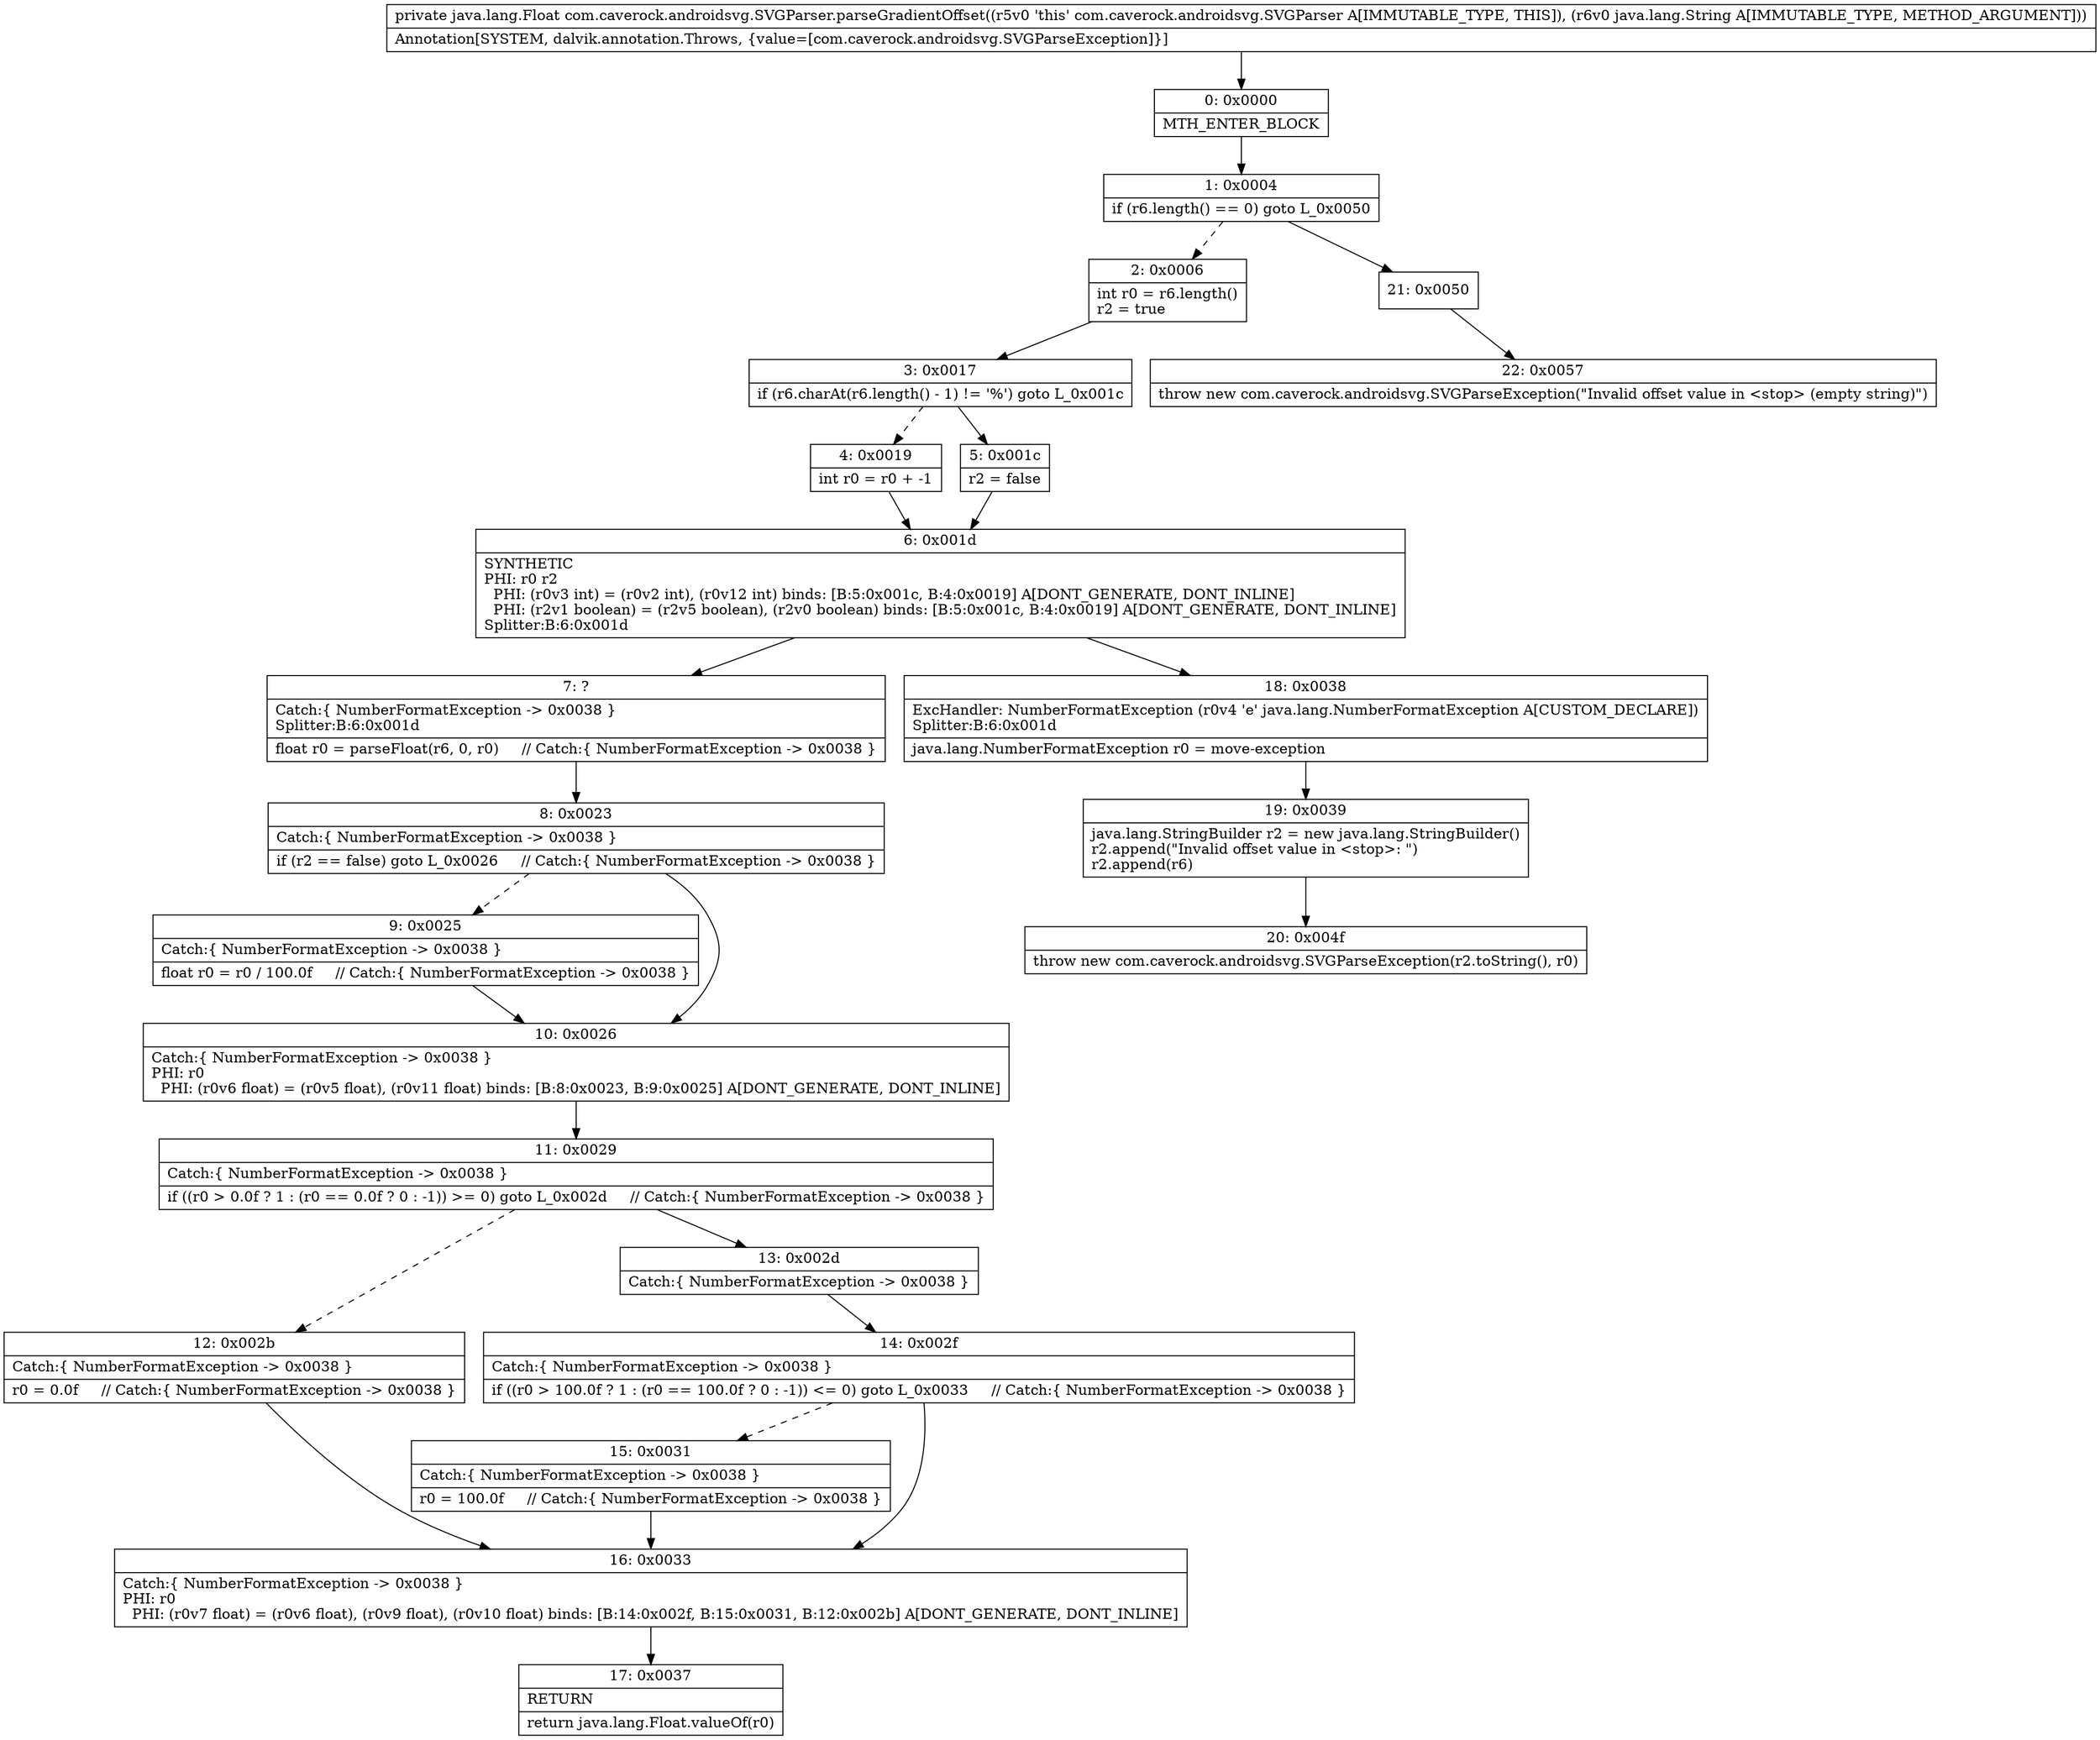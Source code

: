 digraph "CFG forcom.caverock.androidsvg.SVGParser.parseGradientOffset(Ljava\/lang\/String;)Ljava\/lang\/Float;" {
Node_0 [shape=record,label="{0\:\ 0x0000|MTH_ENTER_BLOCK\l}"];
Node_1 [shape=record,label="{1\:\ 0x0004|if (r6.length() == 0) goto L_0x0050\l}"];
Node_2 [shape=record,label="{2\:\ 0x0006|int r0 = r6.length()\lr2 = true\l}"];
Node_3 [shape=record,label="{3\:\ 0x0017|if (r6.charAt(r6.length() \- 1) != '%') goto L_0x001c\l}"];
Node_4 [shape=record,label="{4\:\ 0x0019|int r0 = r0 + \-1\l}"];
Node_5 [shape=record,label="{5\:\ 0x001c|r2 = false\l}"];
Node_6 [shape=record,label="{6\:\ 0x001d|SYNTHETIC\lPHI: r0 r2 \l  PHI: (r0v3 int) = (r0v2 int), (r0v12 int) binds: [B:5:0x001c, B:4:0x0019] A[DONT_GENERATE, DONT_INLINE]\l  PHI: (r2v1 boolean) = (r2v5 boolean), (r2v0 boolean) binds: [B:5:0x001c, B:4:0x0019] A[DONT_GENERATE, DONT_INLINE]\lSplitter:B:6:0x001d\l}"];
Node_7 [shape=record,label="{7\:\ ?|Catch:\{ NumberFormatException \-\> 0x0038 \}\lSplitter:B:6:0x001d\l|float r0 = parseFloat(r6, 0, r0)     \/\/ Catch:\{ NumberFormatException \-\> 0x0038 \}\l}"];
Node_8 [shape=record,label="{8\:\ 0x0023|Catch:\{ NumberFormatException \-\> 0x0038 \}\l|if (r2 == false) goto L_0x0026     \/\/ Catch:\{ NumberFormatException \-\> 0x0038 \}\l}"];
Node_9 [shape=record,label="{9\:\ 0x0025|Catch:\{ NumberFormatException \-\> 0x0038 \}\l|float r0 = r0 \/ 100.0f     \/\/ Catch:\{ NumberFormatException \-\> 0x0038 \}\l}"];
Node_10 [shape=record,label="{10\:\ 0x0026|Catch:\{ NumberFormatException \-\> 0x0038 \}\lPHI: r0 \l  PHI: (r0v6 float) = (r0v5 float), (r0v11 float) binds: [B:8:0x0023, B:9:0x0025] A[DONT_GENERATE, DONT_INLINE]\l}"];
Node_11 [shape=record,label="{11\:\ 0x0029|Catch:\{ NumberFormatException \-\> 0x0038 \}\l|if ((r0 \> 0.0f ? 1 : (r0 == 0.0f ? 0 : \-1)) \>= 0) goto L_0x002d     \/\/ Catch:\{ NumberFormatException \-\> 0x0038 \}\l}"];
Node_12 [shape=record,label="{12\:\ 0x002b|Catch:\{ NumberFormatException \-\> 0x0038 \}\l|r0 = 0.0f     \/\/ Catch:\{ NumberFormatException \-\> 0x0038 \}\l}"];
Node_13 [shape=record,label="{13\:\ 0x002d|Catch:\{ NumberFormatException \-\> 0x0038 \}\l}"];
Node_14 [shape=record,label="{14\:\ 0x002f|Catch:\{ NumberFormatException \-\> 0x0038 \}\l|if ((r0 \> 100.0f ? 1 : (r0 == 100.0f ? 0 : \-1)) \<= 0) goto L_0x0033     \/\/ Catch:\{ NumberFormatException \-\> 0x0038 \}\l}"];
Node_15 [shape=record,label="{15\:\ 0x0031|Catch:\{ NumberFormatException \-\> 0x0038 \}\l|r0 = 100.0f     \/\/ Catch:\{ NumberFormatException \-\> 0x0038 \}\l}"];
Node_16 [shape=record,label="{16\:\ 0x0033|Catch:\{ NumberFormatException \-\> 0x0038 \}\lPHI: r0 \l  PHI: (r0v7 float) = (r0v6 float), (r0v9 float), (r0v10 float) binds: [B:14:0x002f, B:15:0x0031, B:12:0x002b] A[DONT_GENERATE, DONT_INLINE]\l}"];
Node_17 [shape=record,label="{17\:\ 0x0037|RETURN\l|return java.lang.Float.valueOf(r0)\l}"];
Node_18 [shape=record,label="{18\:\ 0x0038|ExcHandler: NumberFormatException (r0v4 'e' java.lang.NumberFormatException A[CUSTOM_DECLARE])\lSplitter:B:6:0x001d\l|java.lang.NumberFormatException r0 = move\-exception\l}"];
Node_19 [shape=record,label="{19\:\ 0x0039|java.lang.StringBuilder r2 = new java.lang.StringBuilder()\lr2.append(\"Invalid offset value in \<stop\>: \")\lr2.append(r6)\l}"];
Node_20 [shape=record,label="{20\:\ 0x004f|throw new com.caverock.androidsvg.SVGParseException(r2.toString(), r0)\l}"];
Node_21 [shape=record,label="{21\:\ 0x0050}"];
Node_22 [shape=record,label="{22\:\ 0x0057|throw new com.caverock.androidsvg.SVGParseException(\"Invalid offset value in \<stop\> (empty string)\")\l}"];
MethodNode[shape=record,label="{private java.lang.Float com.caverock.androidsvg.SVGParser.parseGradientOffset((r5v0 'this' com.caverock.androidsvg.SVGParser A[IMMUTABLE_TYPE, THIS]), (r6v0 java.lang.String A[IMMUTABLE_TYPE, METHOD_ARGUMENT]))  | Annotation[SYSTEM, dalvik.annotation.Throws, \{value=[com.caverock.androidsvg.SVGParseException]\}]\l}"];
MethodNode -> Node_0;
Node_0 -> Node_1;
Node_1 -> Node_2[style=dashed];
Node_1 -> Node_21;
Node_2 -> Node_3;
Node_3 -> Node_4[style=dashed];
Node_3 -> Node_5;
Node_4 -> Node_6;
Node_5 -> Node_6;
Node_6 -> Node_7;
Node_6 -> Node_18;
Node_7 -> Node_8;
Node_8 -> Node_9[style=dashed];
Node_8 -> Node_10;
Node_9 -> Node_10;
Node_10 -> Node_11;
Node_11 -> Node_12[style=dashed];
Node_11 -> Node_13;
Node_12 -> Node_16;
Node_13 -> Node_14;
Node_14 -> Node_15[style=dashed];
Node_14 -> Node_16;
Node_15 -> Node_16;
Node_16 -> Node_17;
Node_18 -> Node_19;
Node_19 -> Node_20;
Node_21 -> Node_22;
}

